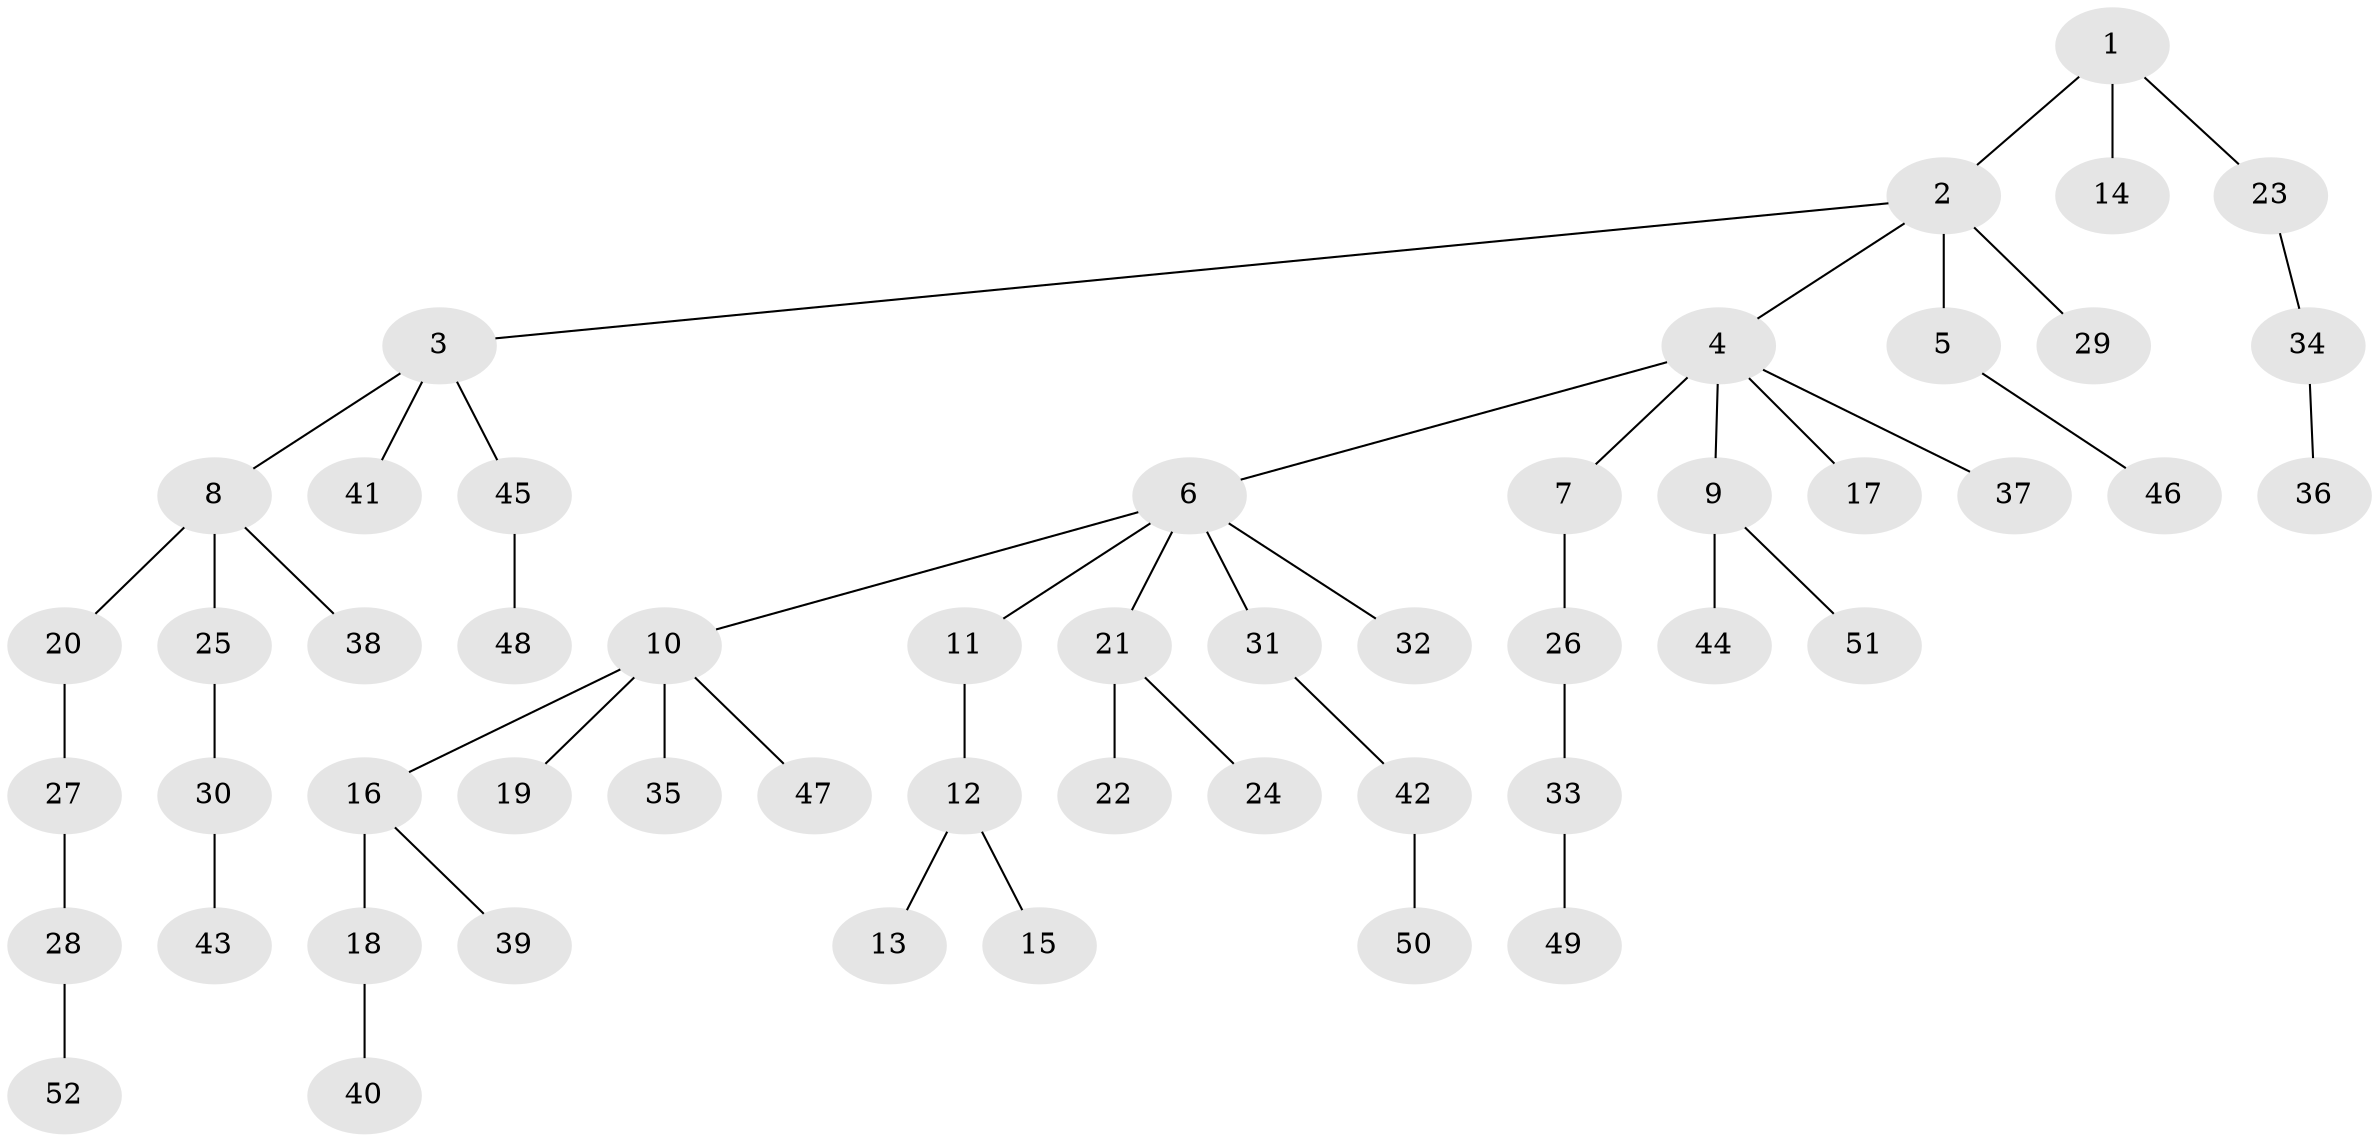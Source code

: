 // Generated by graph-tools (version 1.1) at 2025/52/03/09/25 04:52:42]
// undirected, 52 vertices, 51 edges
graph export_dot {
graph [start="1"]
  node [color=gray90,style=filled];
  1;
  2;
  3;
  4;
  5;
  6;
  7;
  8;
  9;
  10;
  11;
  12;
  13;
  14;
  15;
  16;
  17;
  18;
  19;
  20;
  21;
  22;
  23;
  24;
  25;
  26;
  27;
  28;
  29;
  30;
  31;
  32;
  33;
  34;
  35;
  36;
  37;
  38;
  39;
  40;
  41;
  42;
  43;
  44;
  45;
  46;
  47;
  48;
  49;
  50;
  51;
  52;
  1 -- 2;
  1 -- 14;
  1 -- 23;
  2 -- 3;
  2 -- 4;
  2 -- 5;
  2 -- 29;
  3 -- 8;
  3 -- 41;
  3 -- 45;
  4 -- 6;
  4 -- 7;
  4 -- 9;
  4 -- 17;
  4 -- 37;
  5 -- 46;
  6 -- 10;
  6 -- 11;
  6 -- 21;
  6 -- 31;
  6 -- 32;
  7 -- 26;
  8 -- 20;
  8 -- 25;
  8 -- 38;
  9 -- 44;
  9 -- 51;
  10 -- 16;
  10 -- 19;
  10 -- 35;
  10 -- 47;
  11 -- 12;
  12 -- 13;
  12 -- 15;
  16 -- 18;
  16 -- 39;
  18 -- 40;
  20 -- 27;
  21 -- 22;
  21 -- 24;
  23 -- 34;
  25 -- 30;
  26 -- 33;
  27 -- 28;
  28 -- 52;
  30 -- 43;
  31 -- 42;
  33 -- 49;
  34 -- 36;
  42 -- 50;
  45 -- 48;
}

